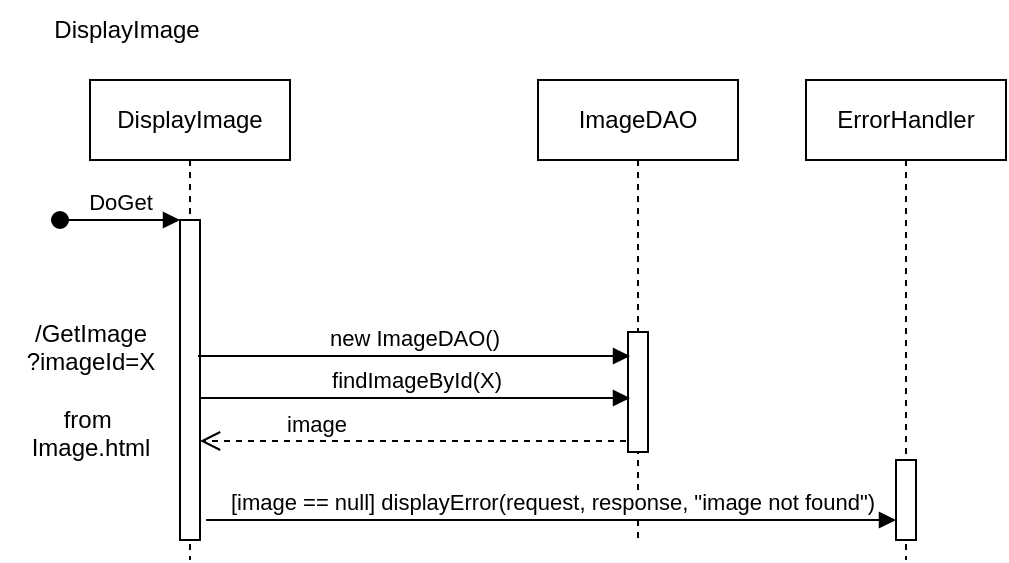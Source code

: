 <mxfile version="24.4.3" type="device">
  <diagram name="Page-1" id="2YBvvXClWsGukQMizWep">
    <mxGraphModel dx="1290" dy="556" grid="1" gridSize="10" guides="1" tooltips="1" connect="1" arrows="1" fold="1" page="1" pageScale="1" pageWidth="850" pageHeight="1100" math="0" shadow="0">
      <root>
        <mxCell id="0" />
        <mxCell id="1" parent="0" />
        <mxCell id="aM9ryv3xv72pqoxQDRHE-1" value="DisplayImage" style="shape=umlLifeline;perimeter=lifelinePerimeter;whiteSpace=wrap;html=1;container=0;dropTarget=0;collapsible=0;recursiveResize=0;outlineConnect=0;portConstraint=eastwest;newEdgeStyle={&quot;edgeStyle&quot;:&quot;elbowEdgeStyle&quot;,&quot;elbow&quot;:&quot;vertical&quot;,&quot;curved&quot;:0,&quot;rounded&quot;:0};" parent="1" vertex="1">
          <mxGeometry x="52" y="40" width="100" height="240" as="geometry" />
        </mxCell>
        <mxCell id="aM9ryv3xv72pqoxQDRHE-2" value="" style="html=1;points=[];perimeter=orthogonalPerimeter;outlineConnect=0;targetShapes=umlLifeline;portConstraint=eastwest;newEdgeStyle={&quot;edgeStyle&quot;:&quot;elbowEdgeStyle&quot;,&quot;elbow&quot;:&quot;vertical&quot;,&quot;curved&quot;:0,&quot;rounded&quot;:0};" parent="aM9ryv3xv72pqoxQDRHE-1" vertex="1">
          <mxGeometry x="45" y="70" width="10" height="160" as="geometry" />
        </mxCell>
        <mxCell id="aM9ryv3xv72pqoxQDRHE-3" value="DoGet" style="html=1;verticalAlign=bottom;startArrow=oval;endArrow=block;startSize=8;edgeStyle=elbowEdgeStyle;elbow=vertical;curved=0;rounded=0;" parent="aM9ryv3xv72pqoxQDRHE-1" target="aM9ryv3xv72pqoxQDRHE-2" edge="1">
          <mxGeometry relative="1" as="geometry">
            <mxPoint x="-15" y="70" as="sourcePoint" />
          </mxGeometry>
        </mxCell>
        <mxCell id="aM9ryv3xv72pqoxQDRHE-5" value="ImageDAO" style="shape=umlLifeline;perimeter=lifelinePerimeter;whiteSpace=wrap;html=1;container=0;dropTarget=0;collapsible=0;recursiveResize=0;outlineConnect=0;portConstraint=eastwest;newEdgeStyle={&quot;edgeStyle&quot;:&quot;elbowEdgeStyle&quot;,&quot;elbow&quot;:&quot;vertical&quot;,&quot;curved&quot;:0,&quot;rounded&quot;:0};" parent="1" vertex="1">
          <mxGeometry x="276" y="40" width="100" height="230" as="geometry" />
        </mxCell>
        <mxCell id="aM9ryv3xv72pqoxQDRHE-6" value="" style="html=1;points=[];perimeter=orthogonalPerimeter;outlineConnect=0;targetShapes=umlLifeline;portConstraint=eastwest;newEdgeStyle={&quot;edgeStyle&quot;:&quot;elbowEdgeStyle&quot;,&quot;elbow&quot;:&quot;vertical&quot;,&quot;curved&quot;:0,&quot;rounded&quot;:0};" parent="aM9ryv3xv72pqoxQDRHE-5" vertex="1">
          <mxGeometry x="45" y="126" width="10" height="60" as="geometry" />
        </mxCell>
        <mxCell id="APQ-GukDf696bMdHry5l-2" value="/GetImage&lt;br&gt;?imageId=X&lt;br&gt;&lt;br&gt;from&amp;nbsp;&lt;br&gt;Image.html" style="text;html=1;align=center;verticalAlign=middle;resizable=0;points=[];autosize=1;strokeColor=none;fillColor=none;" parent="1" vertex="1">
          <mxGeometry x="7" y="150" width="90" height="90" as="geometry" />
        </mxCell>
        <mxCell id="APQ-GukDf696bMdHry5l-3" value="findImageById(X)" style="html=1;verticalAlign=bottom;endArrow=block;edgeStyle=elbowEdgeStyle;elbow=vertical;curved=0;rounded=0;" parent="1" edge="1">
          <mxGeometry x="0.001" relative="1" as="geometry">
            <mxPoint x="107" y="199" as="sourcePoint" />
            <Array as="points">
              <mxPoint x="192" y="199" />
            </Array>
            <mxPoint x="322" y="199" as="targetPoint" />
            <mxPoint as="offset" />
          </mxGeometry>
        </mxCell>
        <mxCell id="APQ-GukDf696bMdHry5l-12" value="new ImageDAO()" style="html=1;verticalAlign=bottom;endArrow=block;edgeStyle=elbowEdgeStyle;elbow=vertical;curved=0;rounded=0;" parent="1" edge="1">
          <mxGeometry relative="1" as="geometry">
            <mxPoint x="106" y="178" as="sourcePoint" />
            <Array as="points">
              <mxPoint x="191" y="178" />
            </Array>
            <mxPoint x="322" y="178" as="targetPoint" />
          </mxGeometry>
        </mxCell>
        <mxCell id="CJ2-nVEinaamfVejMIlh-1" value="DisplayImage" style="text;html=1;align=center;verticalAlign=middle;resizable=0;points=[];autosize=1;strokeColor=none;fillColor=none;" parent="1" vertex="1">
          <mxGeometry x="20" width="100" height="30" as="geometry" />
        </mxCell>
        <mxCell id="gzJrC6g517rkwOPX4AGV-1" value="ErrorHandler" style="shape=umlLifeline;perimeter=lifelinePerimeter;whiteSpace=wrap;html=1;container=0;dropTarget=0;collapsible=0;recursiveResize=0;outlineConnect=0;portConstraint=eastwest;newEdgeStyle={&quot;edgeStyle&quot;:&quot;elbowEdgeStyle&quot;,&quot;elbow&quot;:&quot;vertical&quot;,&quot;curved&quot;:0,&quot;rounded&quot;:0};" vertex="1" parent="1">
          <mxGeometry x="410" y="40" width="100" height="240" as="geometry" />
        </mxCell>
        <mxCell id="gzJrC6g517rkwOPX4AGV-2" value="" style="html=1;points=[];perimeter=orthogonalPerimeter;outlineConnect=0;targetShapes=umlLifeline;portConstraint=eastwest;newEdgeStyle={&quot;edgeStyle&quot;:&quot;elbowEdgeStyle&quot;,&quot;elbow&quot;:&quot;vertical&quot;,&quot;curved&quot;:0,&quot;rounded&quot;:0};" vertex="1" parent="gzJrC6g517rkwOPX4AGV-1">
          <mxGeometry x="45" y="190" width="10" height="40" as="geometry" />
        </mxCell>
        <mxCell id="gzJrC6g517rkwOPX4AGV-3" value="[image == null] displayError(request, response, &quot;image not found&quot;)" style="html=1;verticalAlign=bottom;endArrow=block;edgeStyle=elbowEdgeStyle;elbow=vertical;curved=0;rounded=0;" edge="1" parent="1" target="gzJrC6g517rkwOPX4AGV-2">
          <mxGeometry x="0.001" relative="1" as="geometry">
            <mxPoint x="110" y="260" as="sourcePoint" />
            <Array as="points">
              <mxPoint x="195" y="260" />
            </Array>
            <mxPoint x="325" y="260" as="targetPoint" />
            <mxPoint as="offset" />
          </mxGeometry>
        </mxCell>
        <mxCell id="gzJrC6g517rkwOPX4AGV-4" value="image" style="html=1;verticalAlign=bottom;endArrow=open;dashed=1;endSize=8;edgeStyle=elbowEdgeStyle;elbow=vertical;curved=0;rounded=0;" edge="1" parent="1" target="aM9ryv3xv72pqoxQDRHE-2">
          <mxGeometry x="0.459" relative="1" as="geometry">
            <mxPoint x="191" y="220" as="targetPoint" />
            <Array as="points" />
            <mxPoint x="320" y="220.5" as="sourcePoint" />
            <mxPoint as="offset" />
          </mxGeometry>
        </mxCell>
      </root>
    </mxGraphModel>
  </diagram>
</mxfile>
